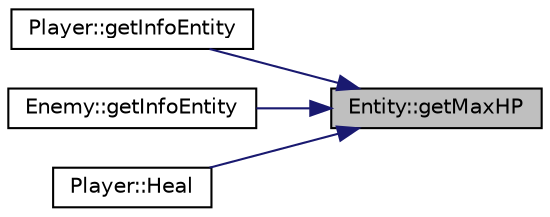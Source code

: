 digraph "Entity::getMaxHP"
{
 // INTERACTIVE_SVG=YES
 // LATEX_PDF_SIZE
  edge [fontname="Helvetica",fontsize="10",labelfontname="Helvetica",labelfontsize="10"];
  node [fontname="Helvetica",fontsize="10",shape=record];
  rankdir="RL";
  Node1 [label="Entity::getMaxHP",height=0.2,width=0.4,color="black", fillcolor="grey75", style="filled", fontcolor="black",tooltip="Gets Entity's MaxHP."];
  Node1 -> Node2 [dir="back",color="midnightblue",fontsize="10",style="solid"];
  Node2 [label="Player::getInfoEntity",height=0.2,width=0.4,color="black", fillcolor="white", style="filled",URL="$class_player.html#a8eb7206d12e28c347a785530ab1ecf71",tooltip="Writes out the Player's info to an output."];
  Node1 -> Node3 [dir="back",color="midnightblue",fontsize="10",style="solid"];
  Node3 [label="Enemy::getInfoEntity",height=0.2,width=0.4,color="black", fillcolor="white", style="filled",URL="$class_enemy.html#a5e801697dc4608bc549ad08f3c584127",tooltip="Displays the info of an Enemy, dynamically controlable with an InfoPreset."];
  Node1 -> Node4 [dir="back",color="midnightblue",fontsize="10",style="solid"];
  Node4 [label="Player::Heal",height=0.2,width=0.4,color="black", fillcolor="white", style="filled",URL="$class_player.html#abcb7d3223f85a71cc8c69dee6f87f3e4",tooltip="Healing with an Item."];
}
